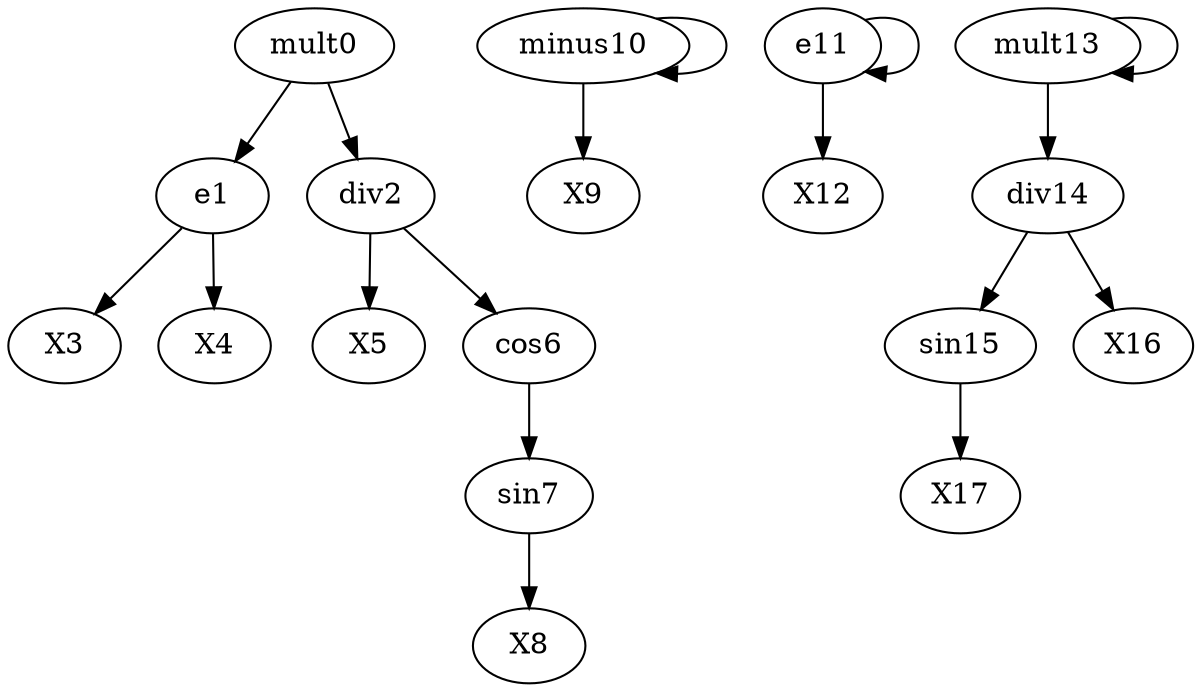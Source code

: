digraph T {
	mult0 -> e1;
	mult0 -> div2;
	e1 -> X3;
	e1 -> X4;
	div2 -> X5;
	div2 -> cos6;
	cos6 -> sin7;
	sin7 -> X8;
	minus10 -> X9;
	minus10 -> minus10;
	e11 -> e11;
	e11 -> X12;
	mult13 -> mult13;
	mult13 -> div14;
	div14 -> sin15;
	div14 -> X16;
	sin15 -> X17;
}
